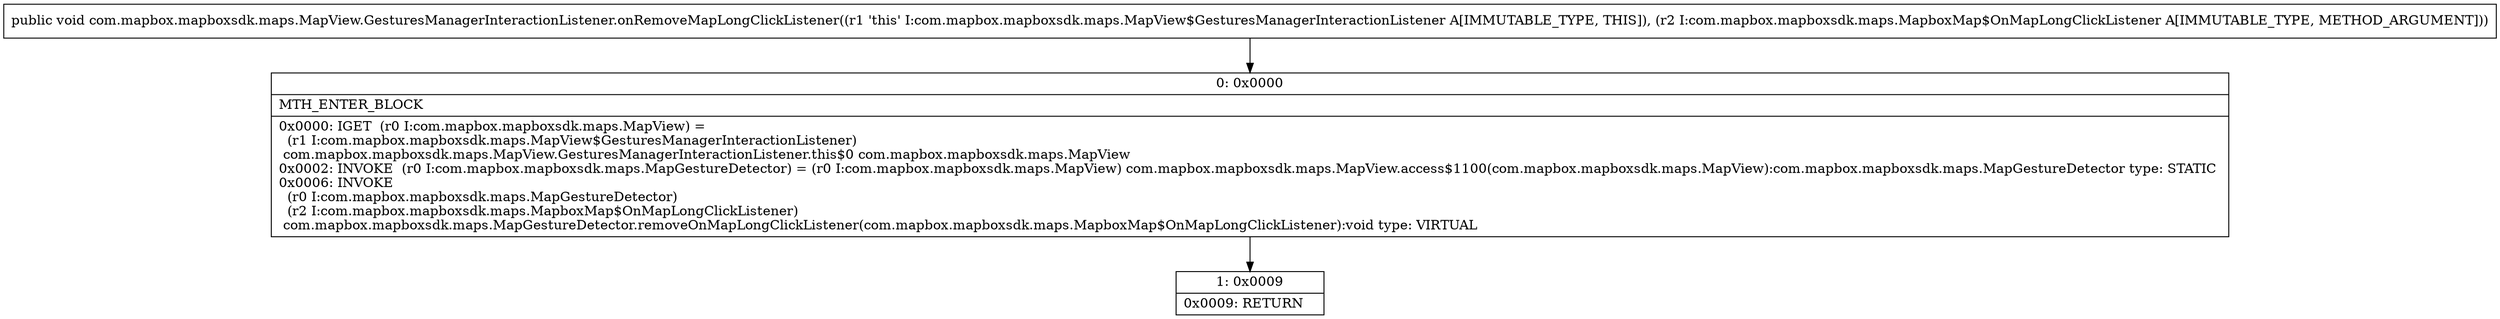 digraph "CFG forcom.mapbox.mapboxsdk.maps.MapView.GesturesManagerInteractionListener.onRemoveMapLongClickListener(Lcom\/mapbox\/mapboxsdk\/maps\/MapboxMap$OnMapLongClickListener;)V" {
Node_0 [shape=record,label="{0\:\ 0x0000|MTH_ENTER_BLOCK\l|0x0000: IGET  (r0 I:com.mapbox.mapboxsdk.maps.MapView) = \l  (r1 I:com.mapbox.mapboxsdk.maps.MapView$GesturesManagerInteractionListener)\l com.mapbox.mapboxsdk.maps.MapView.GesturesManagerInteractionListener.this$0 com.mapbox.mapboxsdk.maps.MapView \l0x0002: INVOKE  (r0 I:com.mapbox.mapboxsdk.maps.MapGestureDetector) = (r0 I:com.mapbox.mapboxsdk.maps.MapView) com.mapbox.mapboxsdk.maps.MapView.access$1100(com.mapbox.mapboxsdk.maps.MapView):com.mapbox.mapboxsdk.maps.MapGestureDetector type: STATIC \l0x0006: INVOKE  \l  (r0 I:com.mapbox.mapboxsdk.maps.MapGestureDetector)\l  (r2 I:com.mapbox.mapboxsdk.maps.MapboxMap$OnMapLongClickListener)\l com.mapbox.mapboxsdk.maps.MapGestureDetector.removeOnMapLongClickListener(com.mapbox.mapboxsdk.maps.MapboxMap$OnMapLongClickListener):void type: VIRTUAL \l}"];
Node_1 [shape=record,label="{1\:\ 0x0009|0x0009: RETURN   \l}"];
MethodNode[shape=record,label="{public void com.mapbox.mapboxsdk.maps.MapView.GesturesManagerInteractionListener.onRemoveMapLongClickListener((r1 'this' I:com.mapbox.mapboxsdk.maps.MapView$GesturesManagerInteractionListener A[IMMUTABLE_TYPE, THIS]), (r2 I:com.mapbox.mapboxsdk.maps.MapboxMap$OnMapLongClickListener A[IMMUTABLE_TYPE, METHOD_ARGUMENT])) }"];
MethodNode -> Node_0;
Node_0 -> Node_1;
}

